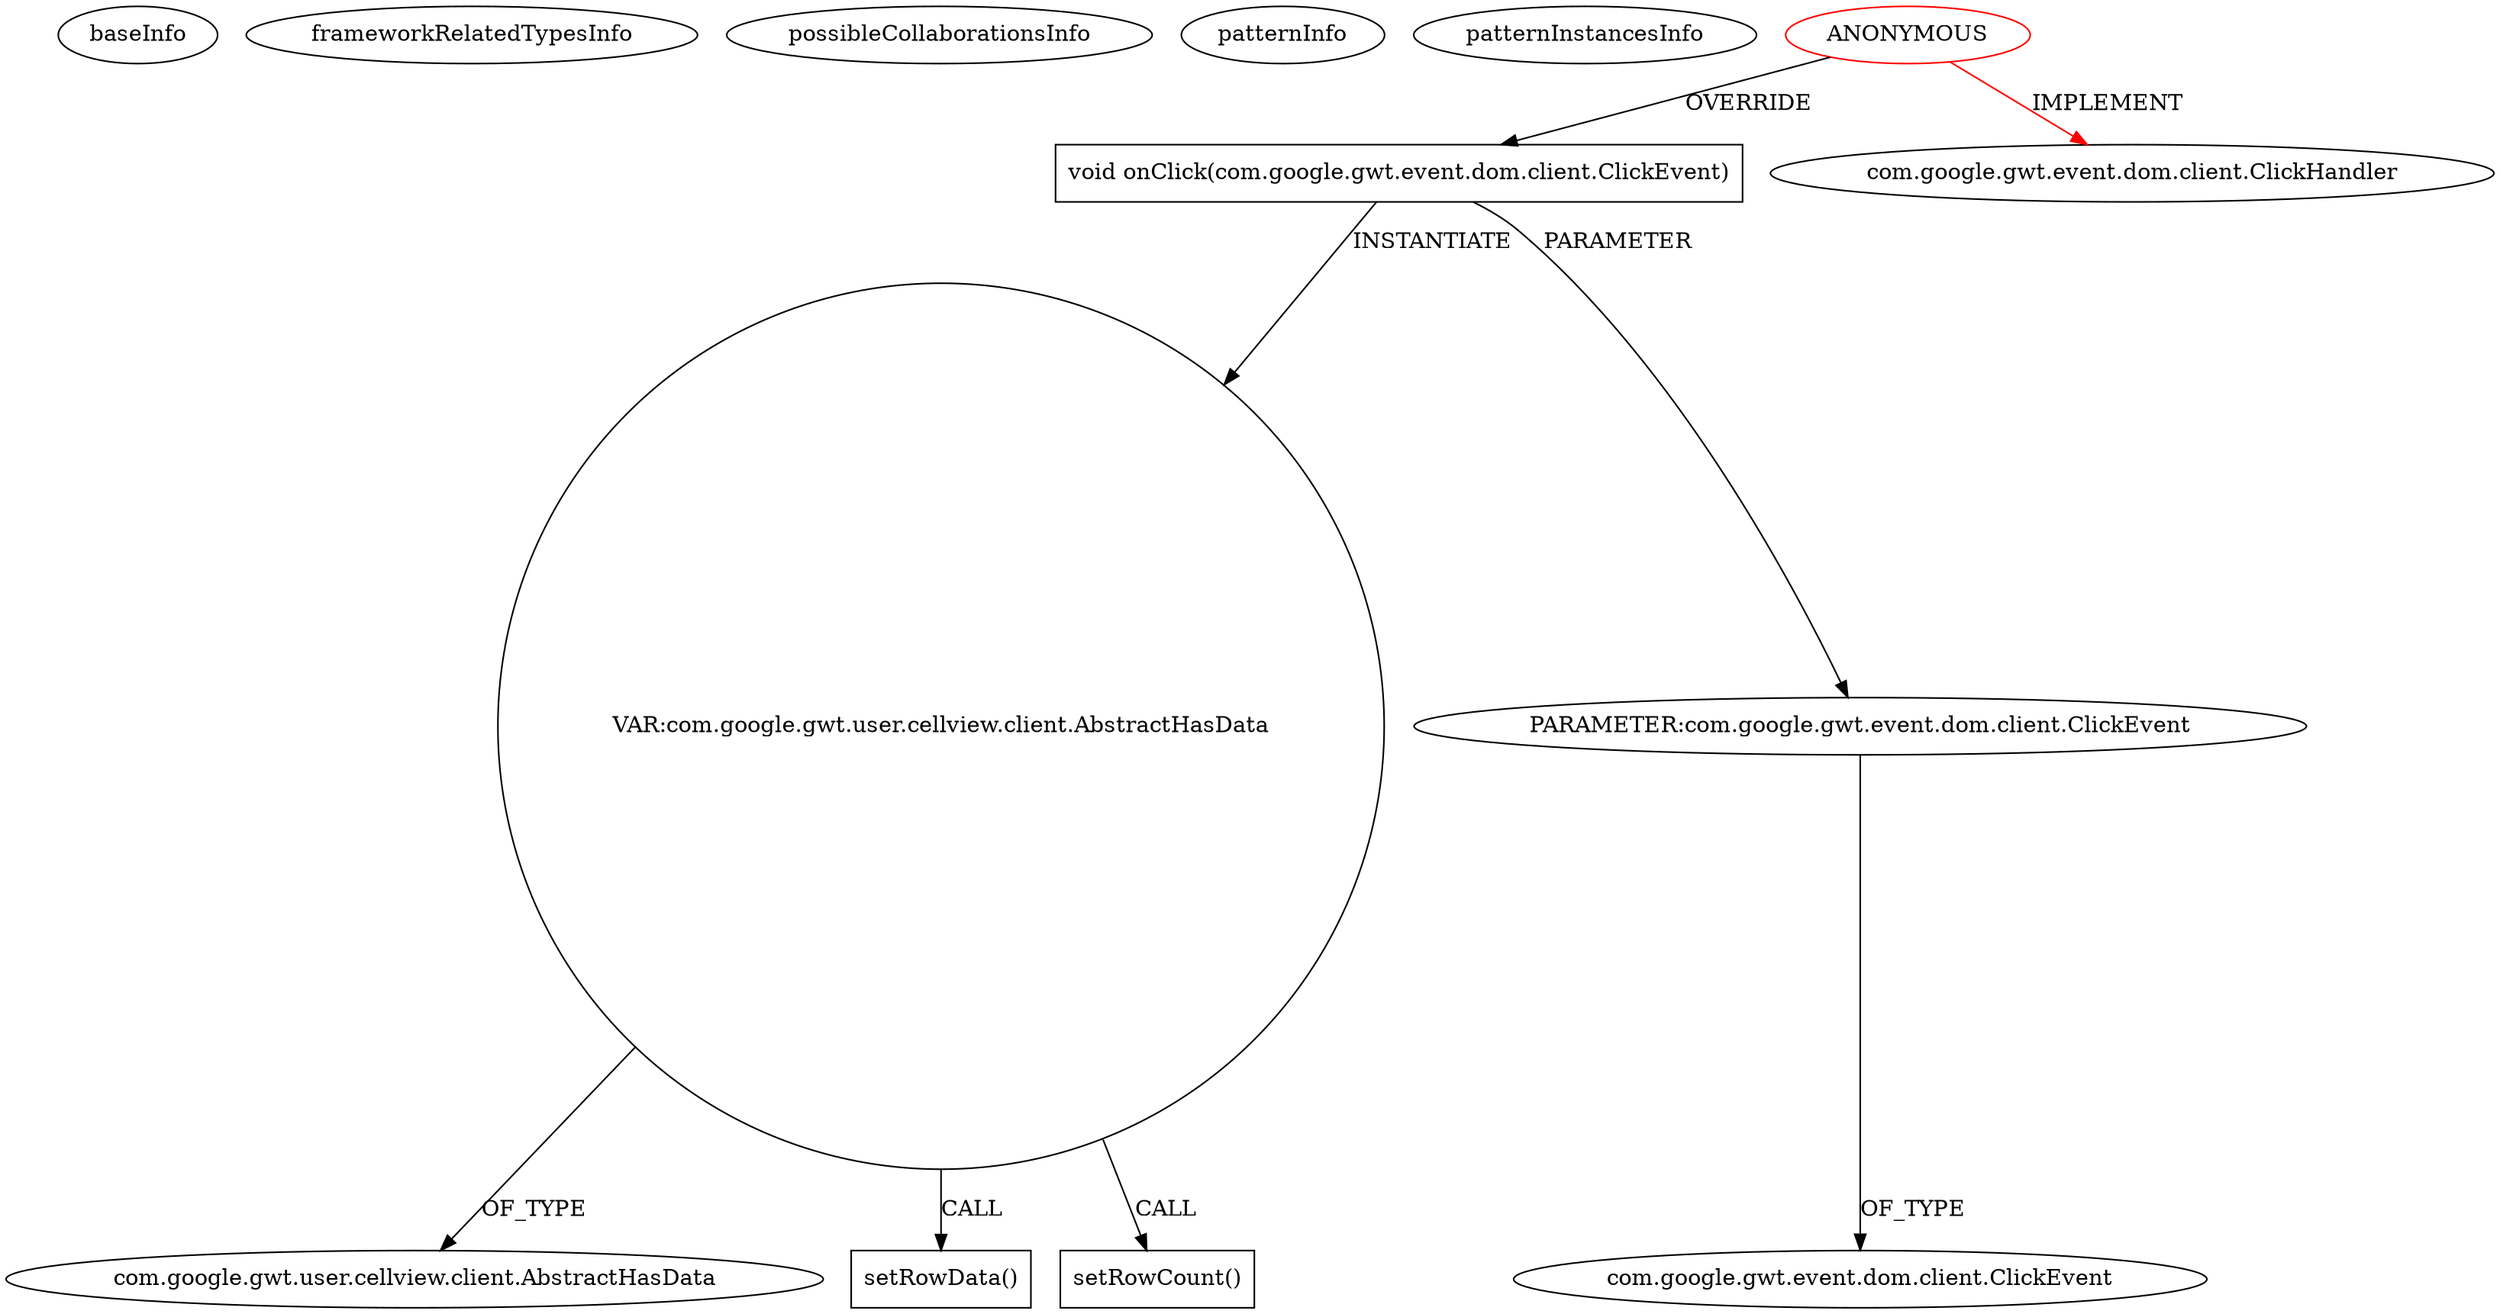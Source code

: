 digraph {
baseInfo[graphId=1893,category="pattern",isAnonymous=true,possibleRelation=false]
frameworkRelatedTypesInfo[0="com.google.gwt.event.dom.client.ClickHandler"]
possibleCollaborationsInfo[]
patternInfo[frequency=2.0,patternRootClient=0]
patternInstancesInfo[0="mcasperson-Automation-Portal-UI~/mcasperson-Automation-Portal-UI/Automation-Portal-UI-master/src/com/redhat/automationportalui/client/pav/SVNStatsView.java~void display()~3733"]
12[label="com.google.gwt.user.cellview.client.AbstractHasData",vertexType="FRAMEWORK_CLASS_TYPE",isFrameworkType=false]
10[label="VAR:com.google.gwt.user.cellview.client.AbstractHasData",vertexType="VARIABLE_EXPRESION",isFrameworkType=false,shape=circle]
11[label="setRowData()",vertexType="INSIDE_CALL",isFrameworkType=false,shape=box]
14[label="setRowCount()",vertexType="INSIDE_CALL",isFrameworkType=false,shape=box]
4[label="void onClick(com.google.gwt.event.dom.client.ClickEvent)",vertexType="OVERRIDING_METHOD_DECLARATION",isFrameworkType=false,shape=box]
0[label="ANONYMOUS",vertexType="ROOT_ANONYMOUS_DECLARATION",isFrameworkType=false,color=red]
5[label="PARAMETER:com.google.gwt.event.dom.client.ClickEvent",vertexType="PARAMETER_DECLARATION",isFrameworkType=false]
6[label="com.google.gwt.event.dom.client.ClickEvent",vertexType="FRAMEWORK_CLASS_TYPE",isFrameworkType=false]
1[label="com.google.gwt.event.dom.client.ClickHandler",vertexType="FRAMEWORK_INTERFACE_TYPE",isFrameworkType=false]
10->12[label="OF_TYPE"]
0->4[label="OVERRIDE"]
10->11[label="CALL"]
10->14[label="CALL"]
0->1[label="IMPLEMENT",color=red]
5->6[label="OF_TYPE"]
4->10[label="INSTANTIATE"]
4->5[label="PARAMETER"]
}
